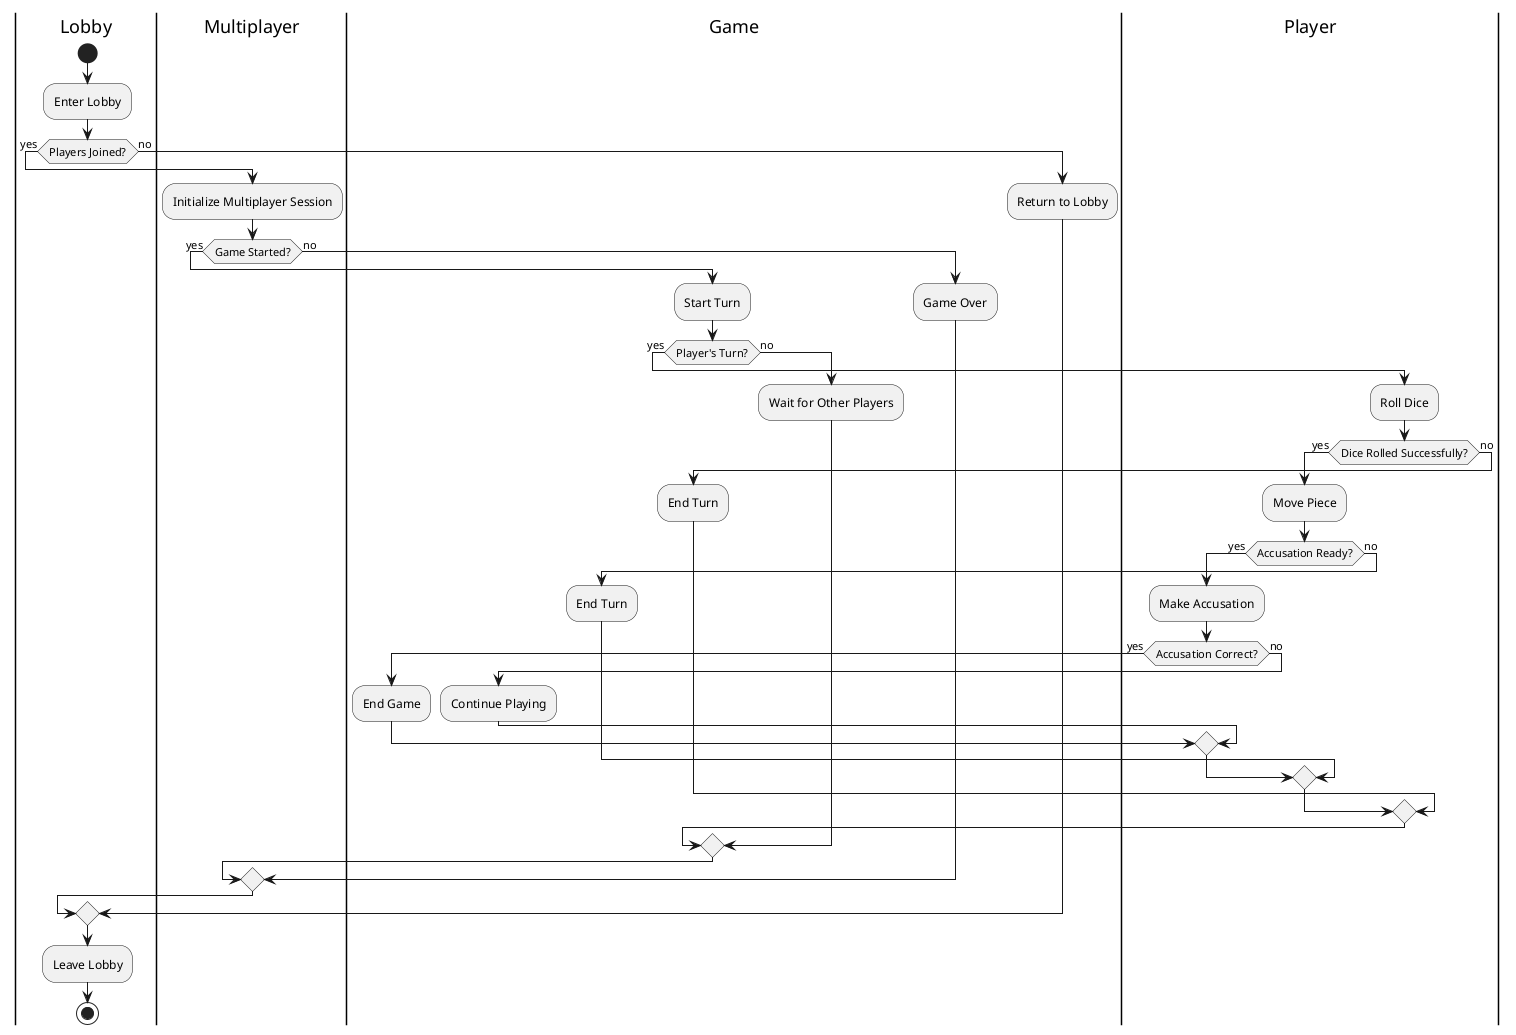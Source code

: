 @startuml ClueGameActivity

|Lobby|
start
:Enter Lobby;
if (Players Joined?) then (yes)
  |Multiplayer|
  :Initialize Multiplayer Session;
  if (Game Started?) then (yes)
    |Game|
    :Start Turn;
    if (Player's Turn?) then (yes)
      |Player|
      :Roll Dice;
      if (Dice Rolled Successfully?) then (yes)
        :Move Piece;
        if (Accusation Ready?) then (yes)
          |Player|
          :Make Accusation;
          if (Accusation Correct?) then (yes)
            |Game|
            :End Game;
          else (no)
            |Game|
            :Continue Playing;
          endif
        else (no)
          |Game|
          :End Turn;
        endif
      else (no)
        |Game|
        :End Turn;
      endif
    else (no)
      |Game|
      :Wait for Other Players;
    endif
  else (no)
    |Game|
    :Game Over;
  endif
else (no)
  :Return to Lobby;
endif
|Lobby|
:Leave Lobby;
stop

@enduml
